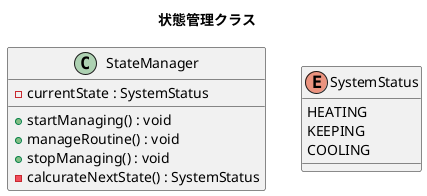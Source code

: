 @startuml
title 状態管理クラス

class "StateManager" as ClassStateManager{
  -currentState : SystemStatus
  +startManaging() : void
  +manageRoutine() : void
  +stopManaging() : void
  -calcurateNextState() : SystemStatus
}
enum "SystemStatus" as EnumSystemStatus{
  HEATING
  KEEPING
  COOLING
}
@enduml

